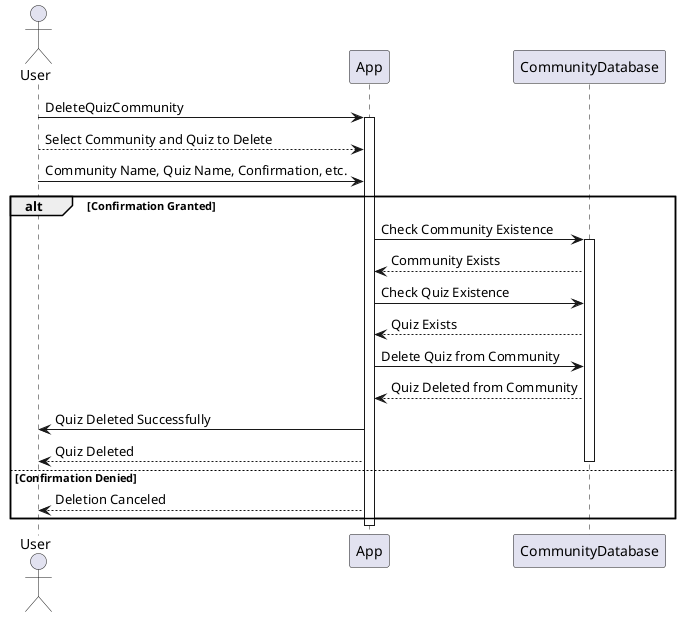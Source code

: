 @startuml DeleteQuizCommunitySequence

actor User
User -> App: DeleteQuizCommunity
activate App

User --> App: Select Community and Quiz to Delete
User -> App: Community Name, Quiz Name, Confirmation, etc.

alt Confirmation Granted
    App -> CommunityDatabase: Check Community Existence
    activate CommunityDatabase
    App <-- CommunityDatabase: Community Exists
    App -> CommunityDatabase: Check Quiz Existence
    App <-- CommunityDatabase: Quiz Exists
    App -> CommunityDatabase: Delete Quiz from Community
    App <-- CommunityDatabase: Quiz Deleted from Community
    App -> User: Quiz Deleted Successfully
    User <-- App: Quiz Deleted
    deactivate CommunityDatabase
else Confirmation Denied
    App --> User: Deletion Canceled
end

deactivate App
@enduml